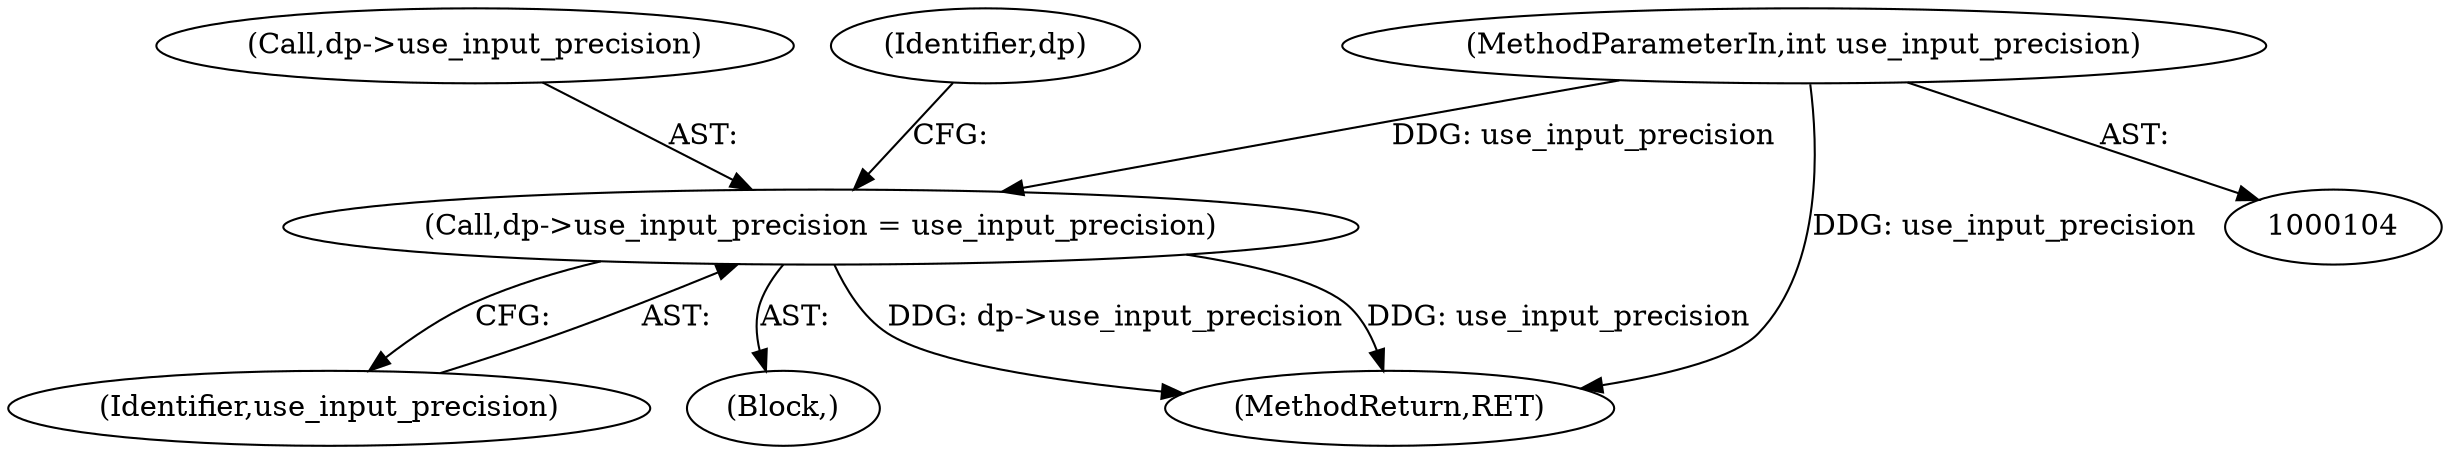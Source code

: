 digraph "0_Android_9d4853418ab2f754c2b63e091c29c5529b8b86ca_45@pointer" {
"1000163" [label="(Call,dp->use_input_precision = use_input_precision)"];
"1000112" [label="(MethodParameterIn,int use_input_precision)"];
"1000164" [label="(Call,dp->use_input_precision)"];
"1000167" [label="(Identifier,use_input_precision)"];
"1000170" [label="(Identifier,dp)"];
"1000112" [label="(MethodParameterIn,int use_input_precision)"];
"1000163" [label="(Call,dp->use_input_precision = use_input_precision)"];
"1000118" [label="(Block,)"];
"1000219" [label="(MethodReturn,RET)"];
"1000163" -> "1000118"  [label="AST: "];
"1000163" -> "1000167"  [label="CFG: "];
"1000164" -> "1000163"  [label="AST: "];
"1000167" -> "1000163"  [label="AST: "];
"1000170" -> "1000163"  [label="CFG: "];
"1000163" -> "1000219"  [label="DDG: dp->use_input_precision"];
"1000163" -> "1000219"  [label="DDG: use_input_precision"];
"1000112" -> "1000163"  [label="DDG: use_input_precision"];
"1000112" -> "1000104"  [label="AST: "];
"1000112" -> "1000219"  [label="DDG: use_input_precision"];
}
